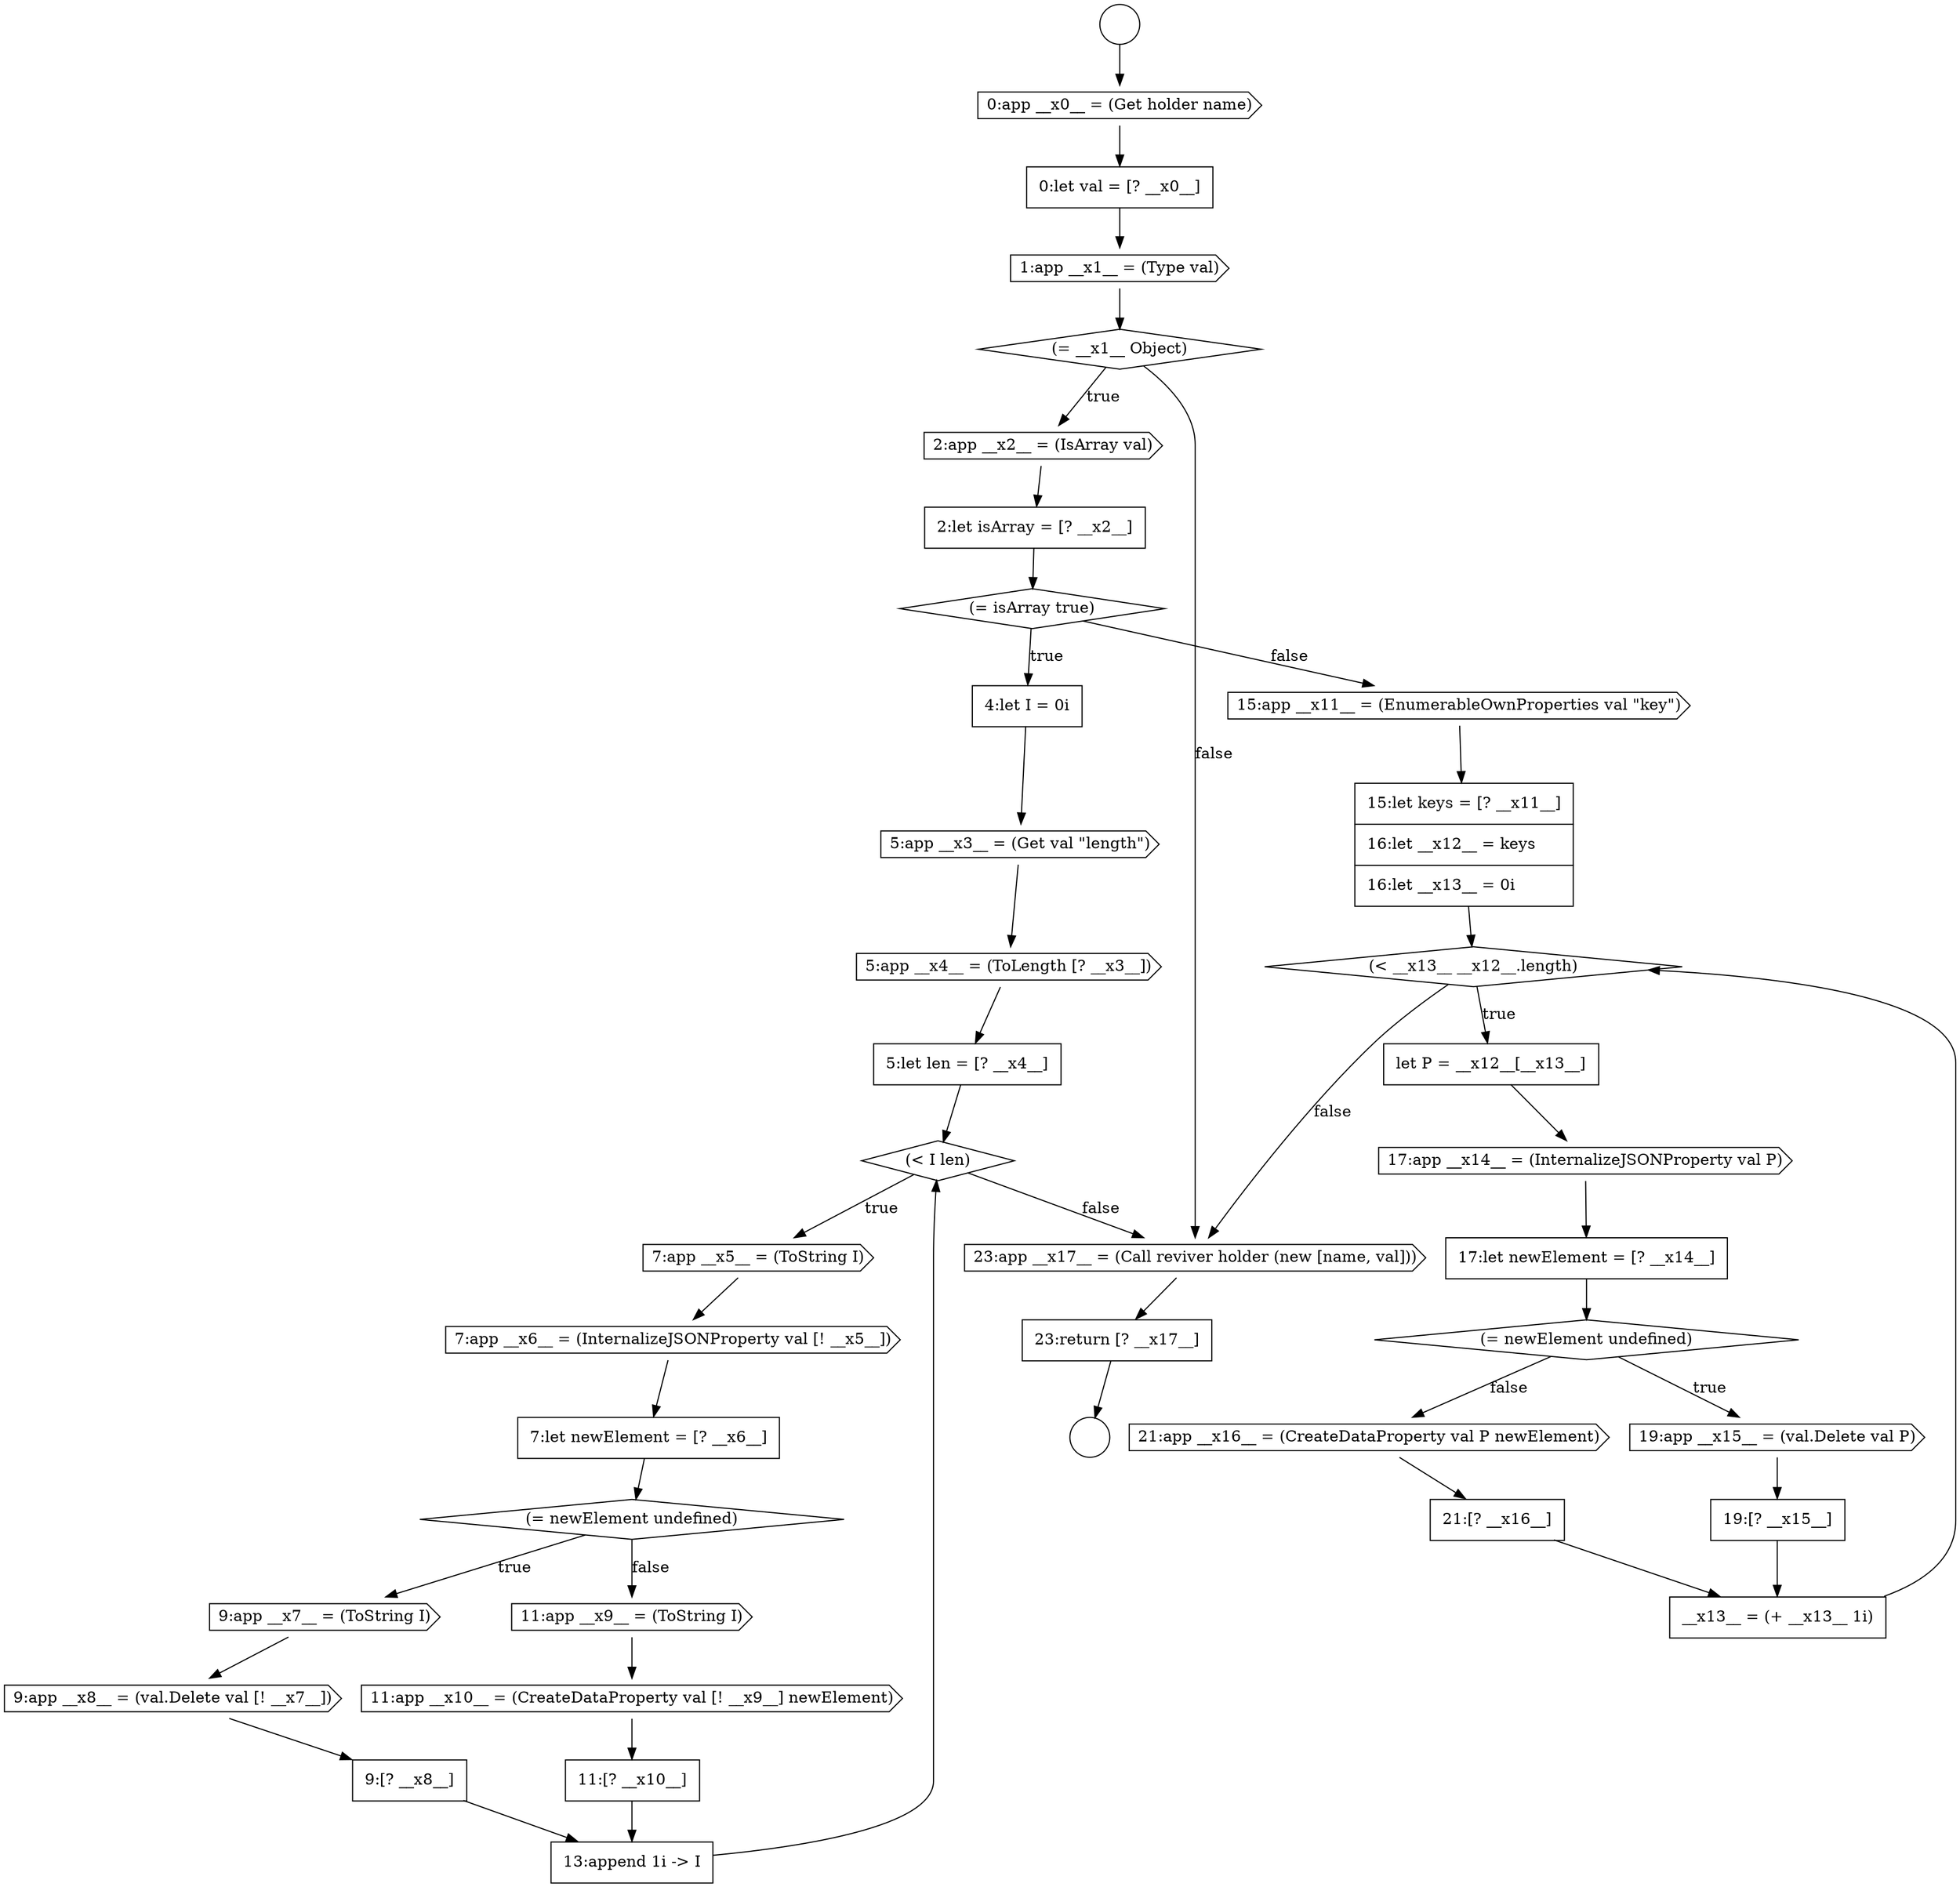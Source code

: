 digraph {
  node16086 [shape=none, margin=0, label=<<font color="black">
    <table border="0" cellborder="1" cellspacing="0" cellpadding="10">
      <tr><td align="left">15:let keys = [? __x11__]</td></tr>
      <tr><td align="left">16:let __x12__ = keys</td></tr>
      <tr><td align="left">16:let __x13__ = 0i</td></tr>
    </table>
  </font>> color="black" fillcolor="white" style=filled]
  node16071 [shape=cds, label=<<font color="black">5:app __x4__ = (ToLength [? __x3__])</font>> color="black" fillcolor="white" style=filled]
  node16067 [shape=none, margin=0, label=<<font color="black">
    <table border="0" cellborder="1" cellspacing="0" cellpadding="10">
      <tr><td align="left">2:let isArray = [? __x2__]</td></tr>
    </table>
  </font>> color="black" fillcolor="white" style=filled]
  node16072 [shape=none, margin=0, label=<<font color="black">
    <table border="0" cellborder="1" cellspacing="0" cellpadding="10">
      <tr><td align="left">5:let len = [? __x4__]</td></tr>
    </table>
  </font>> color="black" fillcolor="white" style=filled]
  node16087 [shape=diamond, label=<<font color="black">(&lt; __x13__ __x12__.length)</font>> color="black" fillcolor="white" style=filled]
  node16068 [shape=diamond, label=<<font color="black">(= isArray true)</font>> color="black" fillcolor="white" style=filled]
  node16083 [shape=none, margin=0, label=<<font color="black">
    <table border="0" cellborder="1" cellspacing="0" cellpadding="10">
      <tr><td align="left">11:[? __x10__]</td></tr>
    </table>
  </font>> color="black" fillcolor="white" style=filled]
  node16080 [shape=none, margin=0, label=<<font color="black">
    <table border="0" cellborder="1" cellspacing="0" cellpadding="10">
      <tr><td align="left">9:[? __x8__]</td></tr>
    </table>
  </font>> color="black" fillcolor="white" style=filled]
  node16075 [shape=cds, label=<<font color="black">7:app __x6__ = (InternalizeJSONProperty val [! __x5__])</font>> color="black" fillcolor="white" style=filled]
  node16065 [shape=diamond, label=<<font color="black">(= __x1__ Object)</font>> color="black" fillcolor="white" style=filled]
  node16088 [shape=none, margin=0, label=<<font color="black">
    <table border="0" cellborder="1" cellspacing="0" cellpadding="10">
      <tr><td align="left">let P = __x12__[__x13__]</td></tr>
    </table>
  </font>> color="black" fillcolor="white" style=filled]
  node16085 [shape=cds, label=<<font color="black">15:app __x11__ = (EnumerableOwnProperties val &quot;key&quot;)</font>> color="black" fillcolor="white" style=filled]
  node16070 [shape=cds, label=<<font color="black">5:app __x3__ = (Get val &quot;length&quot;)</font>> color="black" fillcolor="white" style=filled]
  node16074 [shape=cds, label=<<font color="black">7:app __x5__ = (ToString I)</font>> color="black" fillcolor="white" style=filled]
  node16066 [shape=cds, label=<<font color="black">2:app __x2__ = (IsArray val)</font>> color="black" fillcolor="white" style=filled]
  node16060 [shape=circle label=" " color="black" fillcolor="white" style=filled]
  node16092 [shape=cds, label=<<font color="black">19:app __x15__ = (val.Delete val P)</font>> color="black" fillcolor="white" style=filled]
  node16077 [shape=diamond, label=<<font color="black">(= newElement undefined)</font>> color="black" fillcolor="white" style=filled]
  node16082 [shape=cds, label=<<font color="black">11:app __x10__ = (CreateDataProperty val [! __x9__] newElement)</font>> color="black" fillcolor="white" style=filled]
  node16076 [shape=none, margin=0, label=<<font color="black">
    <table border="0" cellborder="1" cellspacing="0" cellpadding="10">
      <tr><td align="left">7:let newElement = [? __x6__]</td></tr>
    </table>
  </font>> color="black" fillcolor="white" style=filled]
  node16091 [shape=diamond, label=<<font color="black">(= newElement undefined)</font>> color="black" fillcolor="white" style=filled]
  node16095 [shape=none, margin=0, label=<<font color="black">
    <table border="0" cellborder="1" cellspacing="0" cellpadding="10">
      <tr><td align="left">21:[? __x16__]</td></tr>
    </table>
  </font>> color="black" fillcolor="white" style=filled]
  node16063 [shape=none, margin=0, label=<<font color="black">
    <table border="0" cellborder="1" cellspacing="0" cellpadding="10">
      <tr><td align="left">0:let val = [? __x0__]</td></tr>
    </table>
  </font>> color="black" fillcolor="white" style=filled]
  node16090 [shape=none, margin=0, label=<<font color="black">
    <table border="0" cellborder="1" cellspacing="0" cellpadding="10">
      <tr><td align="left">17:let newElement = [? __x14__]</td></tr>
    </table>
  </font>> color="black" fillcolor="white" style=filled]
  node16069 [shape=none, margin=0, label=<<font color="black">
    <table border="0" cellborder="1" cellspacing="0" cellpadding="10">
      <tr><td align="left">4:let I = 0i</td></tr>
    </table>
  </font>> color="black" fillcolor="white" style=filled]
  node16062 [shape=cds, label=<<font color="black">0:app __x0__ = (Get holder name)</font>> color="black" fillcolor="white" style=filled]
  node16084 [shape=none, margin=0, label=<<font color="black">
    <table border="0" cellborder="1" cellspacing="0" cellpadding="10">
      <tr><td align="left">13:append 1i -&gt; I</td></tr>
    </table>
  </font>> color="black" fillcolor="white" style=filled]
  node16094 [shape=cds, label=<<font color="black">21:app __x16__ = (CreateDataProperty val P newElement)</font>> color="black" fillcolor="white" style=filled]
  node16096 [shape=none, margin=0, label=<<font color="black">
    <table border="0" cellborder="1" cellspacing="0" cellpadding="10">
      <tr><td align="left">__x13__ = (+ __x13__ 1i)</td></tr>
    </table>
  </font>> color="black" fillcolor="white" style=filled]
  node16089 [shape=cds, label=<<font color="black">17:app __x14__ = (InternalizeJSONProperty val P)</font>> color="black" fillcolor="white" style=filled]
  node16097 [shape=cds, label=<<font color="black">23:app __x17__ = (Call reviver holder (new [name, val]))</font>> color="black" fillcolor="white" style=filled]
  node16064 [shape=cds, label=<<font color="black">1:app __x1__ = (Type val)</font>> color="black" fillcolor="white" style=filled]
  node16079 [shape=cds, label=<<font color="black">9:app __x8__ = (val.Delete val [! __x7__])</font>> color="black" fillcolor="white" style=filled]
  node16098 [shape=none, margin=0, label=<<font color="black">
    <table border="0" cellborder="1" cellspacing="0" cellpadding="10">
      <tr><td align="left">23:return [? __x17__]</td></tr>
    </table>
  </font>> color="black" fillcolor="white" style=filled]
  node16093 [shape=none, margin=0, label=<<font color="black">
    <table border="0" cellborder="1" cellspacing="0" cellpadding="10">
      <tr><td align="left">19:[? __x15__]</td></tr>
    </table>
  </font>> color="black" fillcolor="white" style=filled]
  node16078 [shape=cds, label=<<font color="black">9:app __x7__ = (ToString I)</font>> color="black" fillcolor="white" style=filled]
  node16073 [shape=diamond, label=<<font color="black">(&lt; I len)</font>> color="black" fillcolor="white" style=filled]
  node16081 [shape=cds, label=<<font color="black">11:app __x9__ = (ToString I)</font>> color="black" fillcolor="white" style=filled]
  node16061 [shape=circle label=" " color="black" fillcolor="white" style=filled]
  node16088 -> node16089 [ color="black"]
  node16063 -> node16064 [ color="black"]
  node16065 -> node16066 [label=<<font color="black">true</font>> color="black"]
  node16065 -> node16097 [label=<<font color="black">false</font>> color="black"]
  node16077 -> node16078 [label=<<font color="black">true</font>> color="black"]
  node16077 -> node16081 [label=<<font color="black">false</font>> color="black"]
  node16073 -> node16074 [label=<<font color="black">true</font>> color="black"]
  node16073 -> node16097 [label=<<font color="black">false</font>> color="black"]
  node16071 -> node16072 [ color="black"]
  node16084 -> node16073 [ color="black"]
  node16087 -> node16088 [label=<<font color="black">true</font>> color="black"]
  node16087 -> node16097 [label=<<font color="black">false</font>> color="black"]
  node16081 -> node16082 [ color="black"]
  node16085 -> node16086 [ color="black"]
  node16090 -> node16091 [ color="black"]
  node16092 -> node16093 [ color="black"]
  node16086 -> node16087 [ color="black"]
  node16080 -> node16084 [ color="black"]
  node16089 -> node16090 [ color="black"]
  node16078 -> node16079 [ color="black"]
  node16079 -> node16080 [ color="black"]
  node16076 -> node16077 [ color="black"]
  node16066 -> node16067 [ color="black"]
  node16091 -> node16092 [label=<<font color="black">true</font>> color="black"]
  node16091 -> node16094 [label=<<font color="black">false</font>> color="black"]
  node16069 -> node16070 [ color="black"]
  node16082 -> node16083 [ color="black"]
  node16068 -> node16069 [label=<<font color="black">true</font>> color="black"]
  node16068 -> node16085 [label=<<font color="black">false</font>> color="black"]
  node16097 -> node16098 [ color="black"]
  node16098 -> node16061 [ color="black"]
  node16062 -> node16063 [ color="black"]
  node16075 -> node16076 [ color="black"]
  node16070 -> node16071 [ color="black"]
  node16083 -> node16084 [ color="black"]
  node16094 -> node16095 [ color="black"]
  node16064 -> node16065 [ color="black"]
  node16067 -> node16068 [ color="black"]
  node16096 -> node16087 [ color="black"]
  node16072 -> node16073 [ color="black"]
  node16074 -> node16075 [ color="black"]
  node16095 -> node16096 [ color="black"]
  node16093 -> node16096 [ color="black"]
  node16060 -> node16062 [ color="black"]
}
